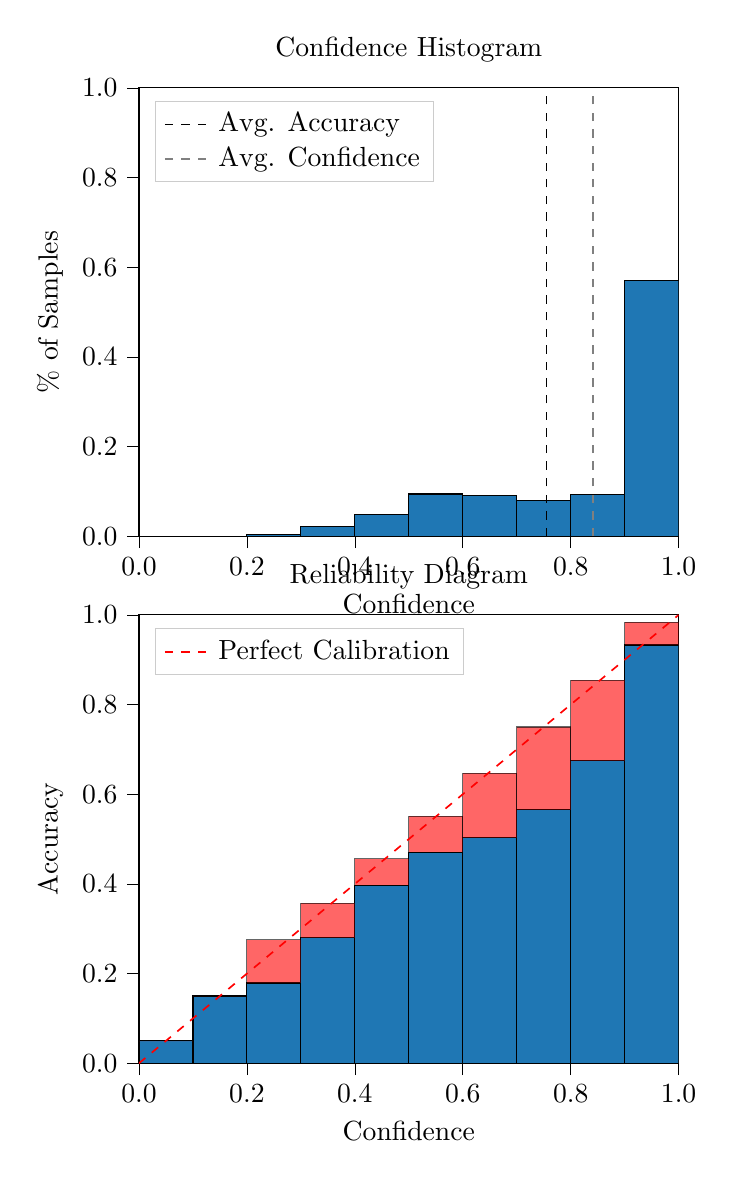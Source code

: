 % This file was created by tikzplotlib v0.9.8.
\begin{tikzpicture}

\definecolor{color0}{rgb}{0.122,0.467,0.706}

\begin{groupplot}[group style={group size=1 by 2}]
\nextgroupplot[
legend cell align={left},
legend style={
  fill opacity=0.8,
  draw opacity=1,
  text opacity=1,
  at={(0.03,0.97)},
  anchor=north west,
  draw=white!80!black
},
tick align=outside,
tick pos=left,
title={Confidence Histogram},
x grid style={white!69.02!black},
xlabel={Confidence},
xmin=0, xmax=1,
xtick style={color=black},
xtick={0,0.2,0.4,0.6,0.8,1},
xticklabels={0.0,0.2,0.4,0.6,0.8,1.0},
y grid style={white!69.02!black},
ylabel={\% of Samples},
ymin=0, ymax=1,
ytick style={color=black},
ytick={0,0.2,0.4,0.6,0.8,1},
yticklabels={0.0,0.2,0.4,0.6,0.8,1.0}
]
\draw[draw=black,fill=color0] (axis cs:-6.939e-18,0) rectangle (axis cs:0.1,0);
\draw[draw=black,fill=color0] (axis cs:0.1,0) rectangle (axis cs:0.2,0);
\draw[draw=black,fill=color0] (axis cs:0.2,0) rectangle (axis cs:0.3,0.003);
\draw[draw=black,fill=color0] (axis cs:0.3,0) rectangle (axis cs:0.4,0.022);
\draw[draw=black,fill=color0] (axis cs:0.4,0) rectangle (axis cs:0.5,0.048);
\draw[draw=black,fill=color0] (axis cs:0.5,0) rectangle (axis cs:0.6,0.094);
\draw[draw=black,fill=color0] (axis cs:0.6,0) rectangle (axis cs:0.7,0.09);
\draw[draw=black,fill=color0] (axis cs:0.7,0) rectangle (axis cs:0.8,0.079);
\draw[draw=black,fill=color0] (axis cs:0.8,0) rectangle (axis cs:0.9,0.093);
\draw[draw=black,fill=color0] (axis cs:0.9,0) rectangle (axis cs:1,0.57);
\addplot [semithick, black, dashed]
table {%
0.755 0
0.755 1
};
\addlegendentry{Avg. Accuracy}
\addplot [semithick, white!50.196!black, dashed]
table {%
0.841 0
0.841 1
};
\addlegendentry{Avg. Confidence}

\nextgroupplot[
legend cell align={left},
legend style={
  fill opacity=0.8,
  draw opacity=1,
  text opacity=1,
  at={(0.03,0.97)},
  anchor=north west,
  draw=white!80!black
},
tick align=outside,
tick pos=left,
title={Reliability Diagram},
x grid style={white!69.02!black},
xlabel={Confidence},
xmin=0, xmax=1,
xtick style={color=black},
xtick={0,0.2,0.4,0.6,0.8,1},
xticklabels={0.0,0.2,0.4,0.6,0.8,1.0},
y grid style={white!69.02!black},
ylabel={Accuracy},
ymin=0, ymax=1,
ytick style={color=black},
ytick={0,0.2,0.4,0.6,0.8,1},
yticklabels={0.0,0.2,0.4,0.6,0.8,1.0}
]
\draw[draw=black,fill=color0] (axis cs:-6.939e-18,0) rectangle (axis cs:0.1,0.05);
\draw[draw=black,fill=color0] (axis cs:0.1,0) rectangle (axis cs:0.2,0.15);
\draw[draw=black,fill=color0] (axis cs:0.2,0) rectangle (axis cs:0.3,0.179);
\draw[draw=black,fill=color0] (axis cs:0.3,0) rectangle (axis cs:0.4,0.28);
\draw[draw=black,fill=color0] (axis cs:0.4,0) rectangle (axis cs:0.5,0.397);
\draw[draw=black,fill=color0] (axis cs:0.5,0) rectangle (axis cs:0.6,0.471);
\draw[draw=black,fill=color0] (axis cs:0.6,0) rectangle (axis cs:0.7,0.503);
\draw[draw=black,fill=color0] (axis cs:0.7,0) rectangle (axis cs:0.8,0.566);
\draw[draw=black,fill=color0] (axis cs:0.8,0) rectangle (axis cs:0.9,0.675);
\draw[draw=black,fill=color0] (axis cs:0.9,0) rectangle (axis cs:1,0.933);
\draw[draw=black,fill=red,opacity=0.6] (axis cs:-6.939e-18,0.05) rectangle (axis cs:0.1,0.05);
\draw[draw=black,fill=red,opacity=0.6] (axis cs:0.1,0.15) rectangle (axis cs:0.2,0.15);
\draw[draw=black,fill=red,opacity=0.6] (axis cs:0.2,0.179) rectangle (axis cs:0.3,0.276);
\draw[draw=black,fill=red,opacity=0.6] (axis cs:0.3,0.28) rectangle (axis cs:0.4,0.357);
\draw[draw=black,fill=red,opacity=0.6] (axis cs:0.4,0.397) rectangle (axis cs:0.5,0.456);
\draw[draw=black,fill=red,opacity=0.6] (axis cs:0.5,0.471) rectangle (axis cs:0.6,0.551);
\draw[draw=black,fill=red,opacity=0.6] (axis cs:0.6,0.503) rectangle (axis cs:0.7,0.647);
\draw[draw=black,fill=red,opacity=0.6] (axis cs:0.7,0.566) rectangle (axis cs:0.8,0.75);
\draw[draw=black,fill=red,opacity=0.6] (axis cs:0.8,0.675) rectangle (axis cs:0.9,0.854);
\draw[draw=black,fill=red,opacity=0.6] (axis cs:0.9,0.933) rectangle (axis cs:1,0.984);
\addplot [semithick, red, dashed]
table {%
0 0
1 1
};
\addlegendentry{Perfect Calibration}
\end{groupplot}

\end{tikzpicture}
